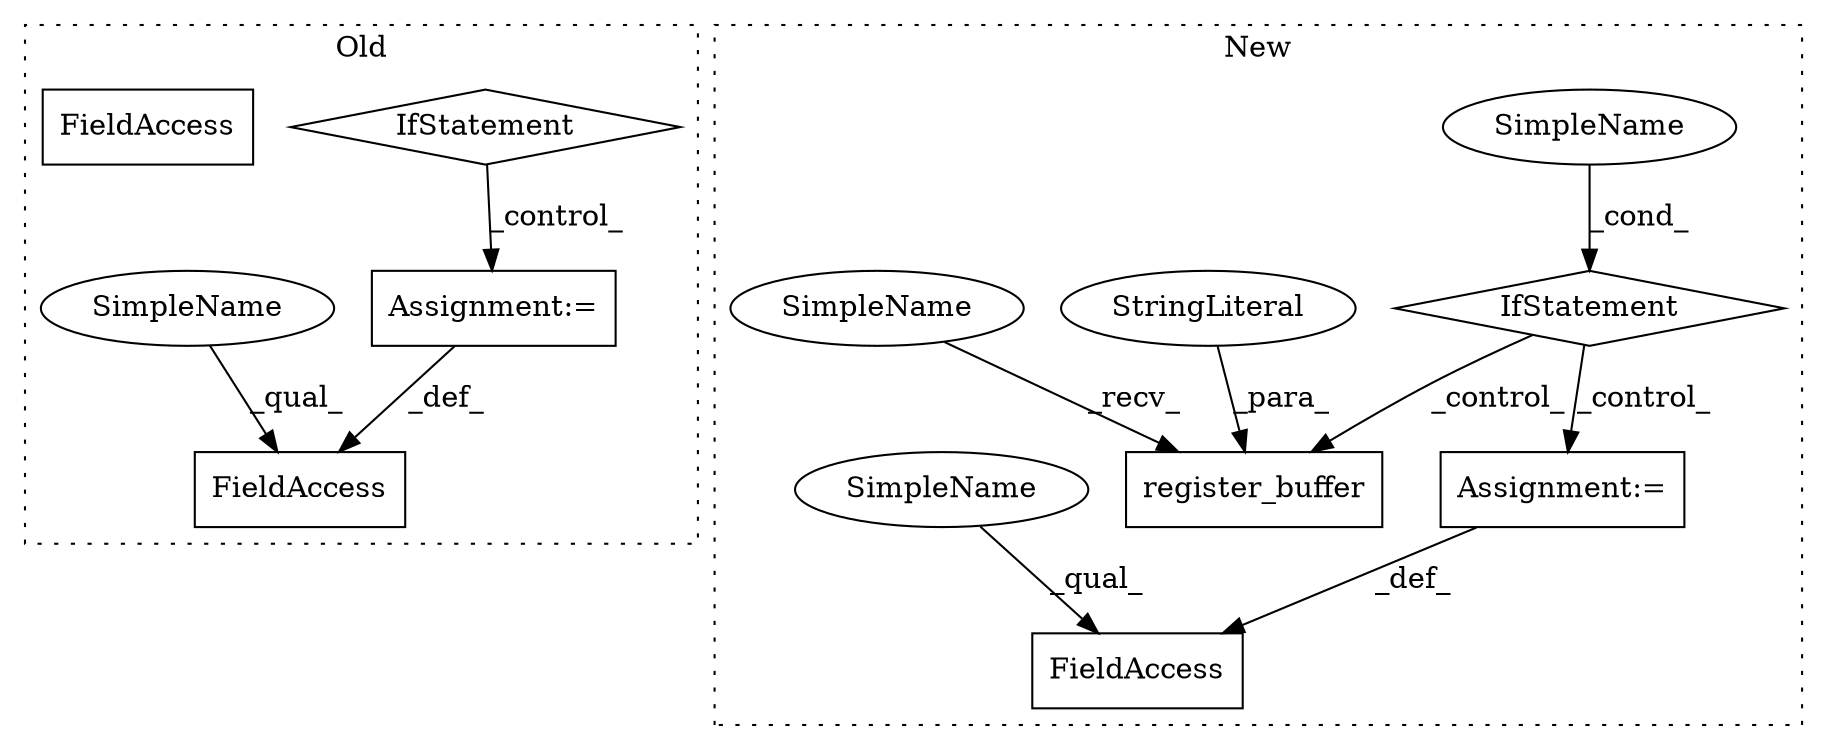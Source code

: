 digraph G {
subgraph cluster0 {
1 [label="IfStatement" a="25" s="3151,3168" l="4,2" shape="diamond"];
4 [label="Assignment:=" a="7" s="3319" l="1" shape="box"];
5 [label="FieldAccess" a="22" s="3310" l="9" shape="box"];
6 [label="FieldAccess" a="22" s="2644" l="12" shape="box"];
11 [label="SimpleName" a="42" s="3310" l="5" shape="ellipse"];
label = "Old";
style="dotted";
}
subgraph cluster1 {
2 [label="register_buffer" a="32" s="3521,3573" l="16,1" shape="box"];
3 [label="StringLiteral" a="45" s="3537" l="12" shape="ellipse"];
7 [label="FieldAccess" a="22" s="3600" l="16" shape="box"];
8 [label="IfStatement" a="25" s="3381,3403" l="4,2" shape="diamond"];
9 [label="SimpleName" a="42" s="" l="" shape="ellipse"];
10 [label="Assignment:=" a="7" s="3616" l="1" shape="box"];
12 [label="SimpleName" a="42" s="3515" l="5" shape="ellipse"];
13 [label="SimpleName" a="42" s="3600" l="5" shape="ellipse"];
label = "New";
style="dotted";
}
1 -> 4 [label="_control_"];
3 -> 2 [label="_para_"];
4 -> 5 [label="_def_"];
8 -> 10 [label="_control_"];
8 -> 2 [label="_control_"];
9 -> 8 [label="_cond_"];
10 -> 7 [label="_def_"];
11 -> 5 [label="_qual_"];
12 -> 2 [label="_recv_"];
13 -> 7 [label="_qual_"];
}